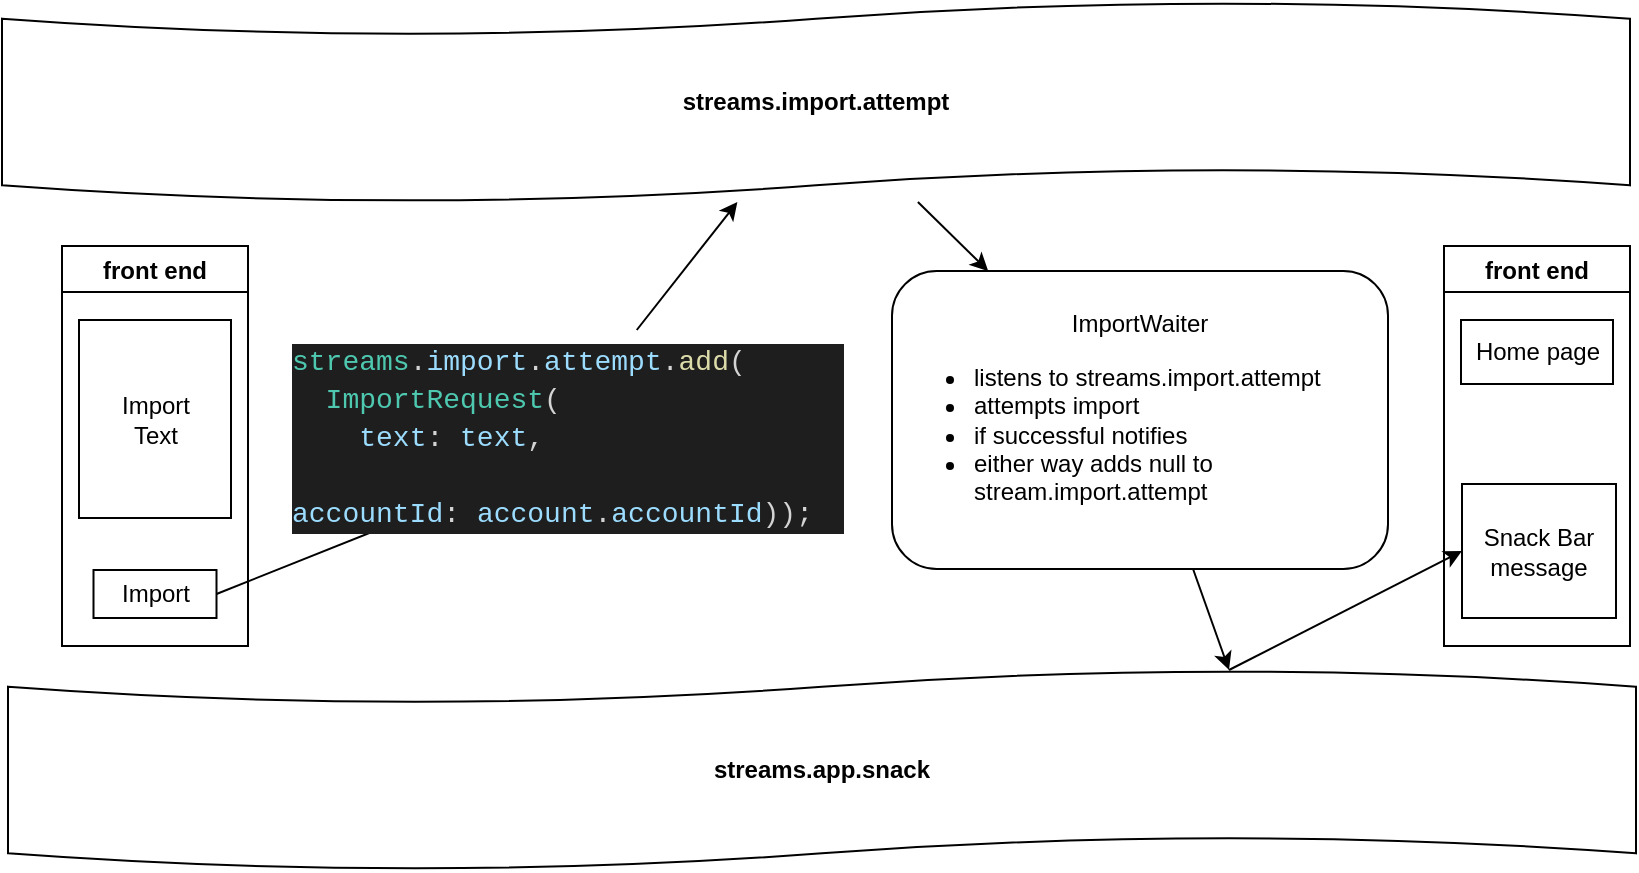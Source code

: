 <mxfile>
    <diagram id="B2Imsyf_CLR86bu_pUIC" name="Page-1">
        <mxGraphModel dx="1486" dy="472" grid="0" gridSize="10" guides="1" tooltips="1" connect="1" arrows="1" fold="1" page="1" pageScale="1" pageWidth="850" pageHeight="1100" math="0" shadow="0">
            <root>
                <mxCell id="0"/>
                <mxCell id="1" parent="0"/>
                <mxCell id="13" style="edgeStyle=none;html=1;" edge="1" parent="1" source="2" target="12">
                    <mxGeometry relative="1" as="geometry"/>
                </mxCell>
                <mxCell id="2" value="&lt;b&gt;streams.import.attempt&lt;/b&gt;" style="shape=tape;whiteSpace=wrap;html=1;size=0.167;" vertex="1" parent="1">
                    <mxGeometry x="15" y="38" width="814" height="100" as="geometry"/>
                </mxCell>
                <mxCell id="18" style="edgeStyle=none;html=1;entryX=0;entryY=0.5;entryDx=0;entryDy=0;exitX=0.75;exitY=0;exitDx=0;exitDy=0;exitPerimeter=0;" edge="1" parent="1" source="3" target="17">
                    <mxGeometry relative="1" as="geometry"/>
                </mxCell>
                <mxCell id="3" value="&lt;b&gt;streams.app.snack&lt;/b&gt;" style="shape=tape;whiteSpace=wrap;html=1;size=0.167;" vertex="1" parent="1">
                    <mxGeometry x="18" y="372" width="814" height="100" as="geometry"/>
                </mxCell>
                <mxCell id="4" value="front end" style="swimlane;" vertex="1" parent="1">
                    <mxGeometry x="45" y="160" width="93" height="200" as="geometry"/>
                </mxCell>
                <mxCell id="6" value="Import &lt;br&gt;Text" style="whiteSpace=wrap;html=1;" vertex="1" parent="4">
                    <mxGeometry x="8.5" y="37" width="76" height="99" as="geometry"/>
                </mxCell>
                <mxCell id="10" value="Import" style="whiteSpace=wrap;html=1;" vertex="1" parent="4">
                    <mxGeometry x="15.75" y="162" width="61.5" height="24" as="geometry"/>
                </mxCell>
                <mxCell id="7" style="edgeStyle=none;html=1;entryX=0.25;entryY=1;entryDx=0;entryDy=0;exitX=1;exitY=0.5;exitDx=0;exitDy=0;" edge="1" parent="1" source="10" target="8">
                    <mxGeometry relative="1" as="geometry">
                        <mxPoint x="205" y="264" as="targetPoint"/>
                        <mxPoint x="195" y="329" as="sourcePoint"/>
                    </mxGeometry>
                </mxCell>
                <mxCell id="20" style="edgeStyle=none;html=1;" edge="1" parent="1" source="8" target="2">
                    <mxGeometry relative="1" as="geometry"/>
                </mxCell>
                <mxCell id="8" value="&lt;div style=&quot;background-color: rgb(30 , 30 , 30) ; font-family: &amp;#34;consolas&amp;#34; , &amp;#34;courier new&amp;#34; , monospace ; font-weight: normal ; font-size: 14px ; line-height: 19px&quot;&gt;&lt;div style=&quot;color: rgb(212 , 212 , 212)&quot;&gt;&lt;span style=&quot;color: #4ec9b0&quot;&gt;streams&lt;/span&gt;&lt;span style=&quot;color: #d4d4d4&quot;&gt;.&lt;/span&gt;&lt;span style=&quot;color: #9cdcfe&quot;&gt;import&lt;/span&gt;&lt;span style=&quot;color: #d4d4d4&quot;&gt;.&lt;/span&gt;&lt;span style=&quot;color: #9cdcfe&quot;&gt;attempt&lt;/span&gt;.&lt;span style=&quot;color: rgb(220 , 220 , 170)&quot;&gt;add&lt;/span&gt;(&lt;/div&gt;&lt;div style=&quot;color: rgb(212 , 212 , 212)&quot;&gt;&lt;span style=&quot;color: rgb(78 , 201 , 176)&quot;&gt;&amp;nbsp; ImportRequest&lt;/span&gt;(&lt;/div&gt;&lt;div&gt;&lt;font color=&quot;#d4d4d4&quot;&gt;&amp;nbsp; &amp;nbsp;&amp;nbsp;&lt;/font&gt;&lt;span style=&quot;color: rgb(156 , 220 , 254)&quot;&gt;text&lt;/span&gt;&lt;font color=&quot;#d4d4d4&quot;&gt;: &lt;/font&gt;&lt;span style=&quot;color: rgb(156 , 220 , 254)&quot;&gt;text&lt;/span&gt;&lt;font color=&quot;#d4d4d4&quot;&gt;,&amp;nbsp;&lt;/font&gt;&lt;/div&gt;&lt;div style=&quot;color: rgb(212 , 212 , 212)&quot;&gt;&lt;span style=&quot;color: #9cdcfe&quot;&gt;&amp;nbsp; &amp;nbsp; accountId&lt;/span&gt;&lt;span style=&quot;color: #d4d4d4&quot;&gt;:&amp;nbsp;&lt;/span&gt;&lt;span style=&quot;color: #9cdcfe&quot;&gt;account&lt;/span&gt;&lt;span style=&quot;color: #d4d4d4&quot;&gt;.&lt;/span&gt;&lt;span style=&quot;color: #9cdcfe&quot;&gt;accountId&lt;/span&gt;&lt;span style=&quot;color: #d4d4d4&quot;&gt;));&lt;/span&gt;&lt;/div&gt;&lt;/div&gt;" style="text;whiteSpace=wrap;html=1;" vertex="1" parent="1">
                    <mxGeometry x="158" y="202" width="278" height="90" as="geometry"/>
                </mxCell>
                <mxCell id="14" style="edgeStyle=none;html=1;entryX=0.75;entryY=0;entryDx=0;entryDy=0;entryPerimeter=0;" edge="1" parent="1" source="12" target="3">
                    <mxGeometry relative="1" as="geometry"/>
                </mxCell>
                <mxCell id="12" value="ImportWaiter&lt;br&gt;&lt;ul&gt;&lt;li style=&quot;text-align: left&quot;&gt;listens to streams.import.attempt&lt;/li&gt;&lt;li style=&quot;text-align: left&quot;&gt;attempts import&lt;/li&gt;&lt;li style=&quot;text-align: left&quot;&gt;if successful notifies&lt;/li&gt;&lt;li style=&quot;text-align: left&quot;&gt;either way adds null to stream.import.attempt&lt;/li&gt;&lt;/ul&gt;" style="rounded=1;whiteSpace=wrap;html=1;" vertex="1" parent="1">
                    <mxGeometry x="460" y="172.5" width="248" height="149" as="geometry"/>
                </mxCell>
                <mxCell id="15" value="front end" style="swimlane;" vertex="1" parent="1">
                    <mxGeometry x="736" y="160" width="93" height="200" as="geometry"/>
                </mxCell>
                <mxCell id="16" value="Home page" style="whiteSpace=wrap;html=1;" vertex="1" parent="15">
                    <mxGeometry x="8.5" y="37" width="76" height="32" as="geometry"/>
                </mxCell>
                <mxCell id="17" value="Snack Bar message" style="whiteSpace=wrap;html=1;" vertex="1" parent="15">
                    <mxGeometry x="9" y="119" width="77" height="67" as="geometry"/>
                </mxCell>
            </root>
        </mxGraphModel>
    </diagram>
</mxfile>